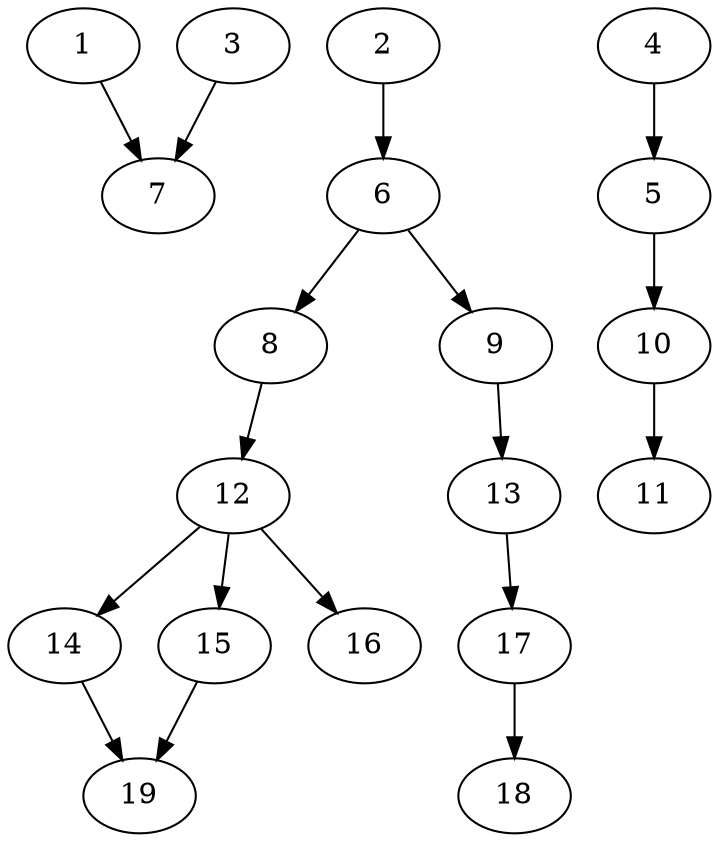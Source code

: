// DAG (tier=1-easy, mode=compute, n=19, ccr=0.271, fat=0.492, density=0.350, regular=0.755, jump=0.015, mindata=262144, maxdata=2097152)
// DAG automatically generated by daggen at Sun Aug 24 16:33:32 2025
// /home/ermia/Project/Environments/daggen/bin/daggen --dot --ccr 0.271 --fat 0.492 --regular 0.755 --density 0.350 --jump 0.015 --mindata 262144 --maxdata 2097152 -n 19 
digraph G {
  1 [size="167463703471096", alpha="0.08", expect_size="83731851735548"]
  1 -> 7 [size ="7844095066112"]
  2 [size="1238927486498496", alpha="0.17", expect_size="619463743249248"]
  2 -> 6 [size ="22342419873792"]
  3 [size="8784661295661056000", alpha="0.17", expect_size="4392330647830528000"]
  3 -> 7 [size ="34059635916800"]
  4 [size="1813991110112968704", alpha="0.15", expect_size="906995555056484352"]
  4 -> 5 [size ="11899081064448"]
  5 [size="650146095996862464", alpha="0.05", expect_size="325073047998431232"]
  5 -> 10 [size ="6003860963328"]
  6 [size="54601164749585448", alpha="0.15", expect_size="27300582374792724"]
  6 -> 8 [size ="20808990720000"]
  6 -> 9 [size ="20808990720000"]
  7 [size="1835217517970824", alpha="0.15", expect_size="917608758985412"]
  8 [size="26147255347854", alpha="0.10", expect_size="13073627673927"]
  8 -> 12 [size ="1713826168832"]
  9 [size="822551601217536000", alpha="0.03", expect_size="411275800608768000"]
  9 -> 13 [size ="7023152332800"]
  10 [size="229588058755378", alpha="0.17", expect_size="114794029377689"]
  10 -> 11 [size ="28369609555968"]
  11 [size="398768144783562", alpha="0.05", expect_size="199384072391781"]
  12 [size="754988693245162", alpha="0.01", expect_size="377494346622581"]
  12 -> 14 [size ="20941321011200"]
  12 -> 15 [size ="20941321011200"]
  12 -> 16 [size ="20941321011200"]
  13 [size="6398722590248009728", alpha="0.12", expect_size="3199361295124004864"]
  13 -> 17 [size ="27573094449152"]
  14 [size="3226256282084179968", alpha="0.19", expect_size="1613128141042089984"]
  14 -> 19 [size ="17467170619392"]
  15 [size="2353571102799691776", alpha="0.14", expect_size="1176785551399845888"]
  15 -> 19 [size ="14154945527808"]
  16 [size="253300270522518", alpha="0.01", expect_size="126650135261259"]
  17 [size="1247949659309461", alpha="0.01", expect_size="623974829654730"]
  17 -> 18 [size ="2374177390592"]
  18 [size="27253755236394", alpha="0.17", expect_size="13626877618197"]
  19 [size="269168533678503", alpha="0.02", expect_size="134584266839251"]
}